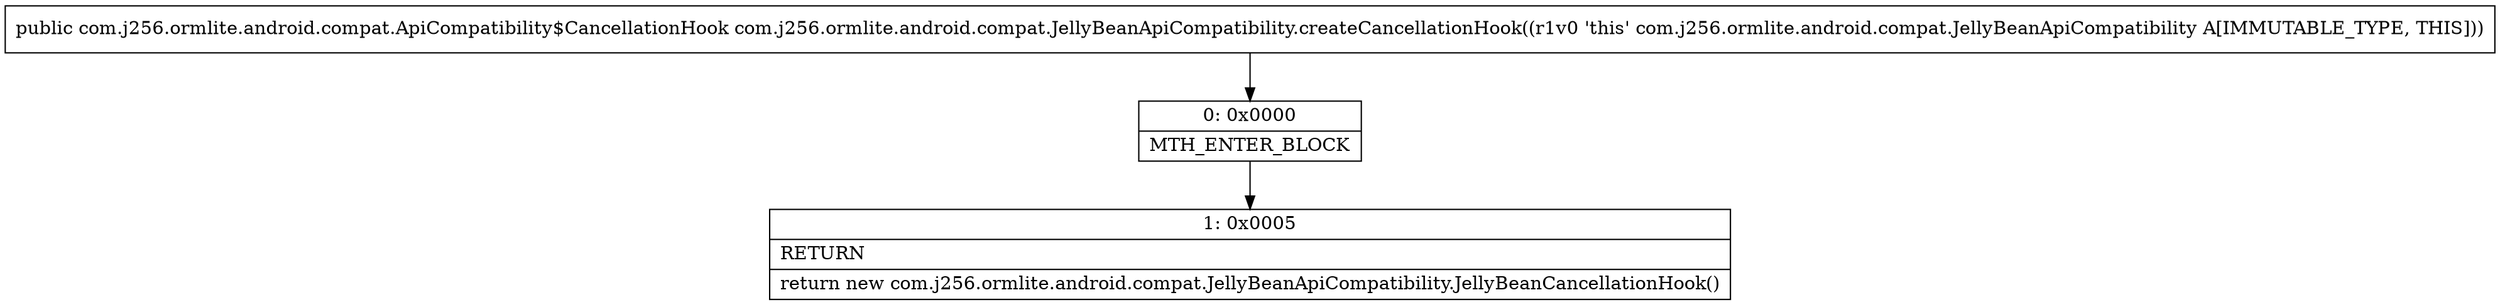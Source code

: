 digraph "CFG forcom.j256.ormlite.android.compat.JellyBeanApiCompatibility.createCancellationHook()Lcom\/j256\/ormlite\/android\/compat\/ApiCompatibility$CancellationHook;" {
Node_0 [shape=record,label="{0\:\ 0x0000|MTH_ENTER_BLOCK\l}"];
Node_1 [shape=record,label="{1\:\ 0x0005|RETURN\l|return new com.j256.ormlite.android.compat.JellyBeanApiCompatibility.JellyBeanCancellationHook()\l}"];
MethodNode[shape=record,label="{public com.j256.ormlite.android.compat.ApiCompatibility$CancellationHook com.j256.ormlite.android.compat.JellyBeanApiCompatibility.createCancellationHook((r1v0 'this' com.j256.ormlite.android.compat.JellyBeanApiCompatibility A[IMMUTABLE_TYPE, THIS])) }"];
MethodNode -> Node_0;
Node_0 -> Node_1;
}

